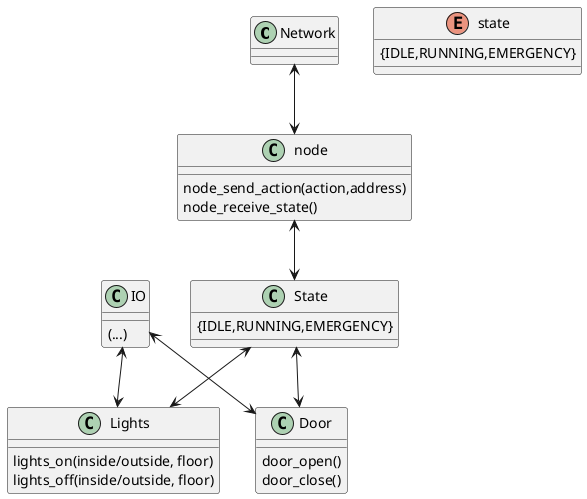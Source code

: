 @startuml

class Network{

}

class node{
  node_send_action(action,address)
  node_receive_state()

}

class IO{
  (...)
}

class Lights{
  lights_on(inside/outside, floor)
  lights_off(inside/outside, floor)
}

enum state{
  {IDLE,RUNNING,EMERGENCY}
}

class Door{
  door_open()
  door_close()
}

class State{
  {IDLE,RUNNING,EMERGENCY}

}

Network <--> node

node <--> State

IO <--> Door

IO <--> Lights

State <-->Lights

State <--> Door




@enduml
